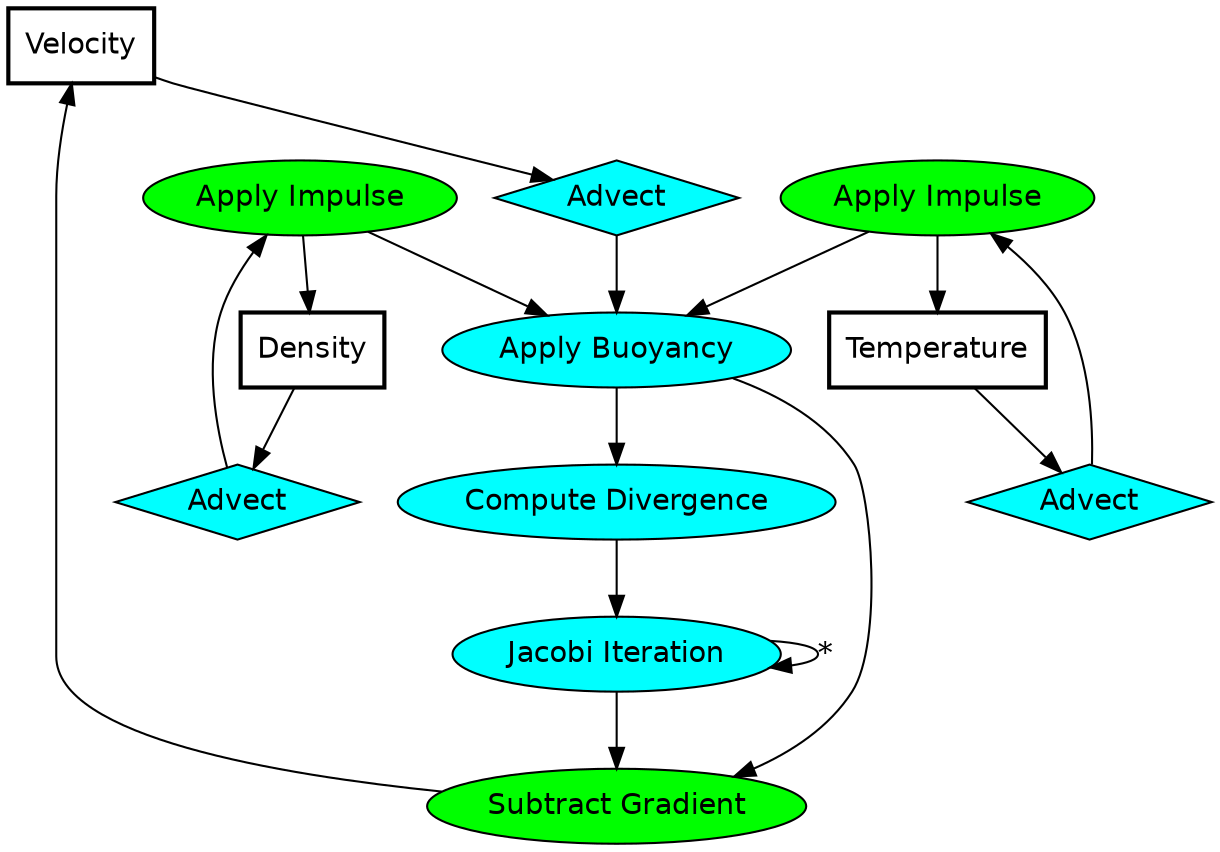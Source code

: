 digraph Fluid {

    node [shape=box,style=bold,fillcolor=lightgray,color=black,fontname=Helvetica];
    Velocity;
    Density;
    Temperature;
    
    node [fillcolor=cyan,style=filled];
    
    node [label="Advect",shape=diamond];
    AdvectVelocity;
    AdvectDensity;
    AdvectTemperature;
    
    node [label="Apply Impulse",shape=ellipse,fillcolor=green];
    ImpulseDensity;
    ImpulseTemperature;
    
    node [label="Subtract Gradient"];
    Subtract;

    node [label="Apply Buoyancy",fillcolor=cyan];
    Buoyancy;

    node [label="Compute Divergence"];
    Divergence;
    
    node [label="Jacobi Iteration"];
    Jacobi;

    node [label="",shape=point,color=white,fillcolor=white,color=white];
    Junction;

    // Edges
    
    Subtract -> Velocity;
    ImpulseDensity -> Density;
    ImpulseTemperature -> Temperature;

    Velocity -> AdvectVelocity -> Buoyancy -> Divergence -> Jacobi -> Subtract;
    Density -> AdvectDensity -> ImpulseDensity;
    Temperature -> AdvectTemperature -> ImpulseTemperature;
    ImpulseDensity -> Buoyancy;
    ImpulseTemperature -> Buoyancy;
    Buoyancy -> Subtract;
    
    edge [label="*"];
    Jacobi -> Jacobi;

}